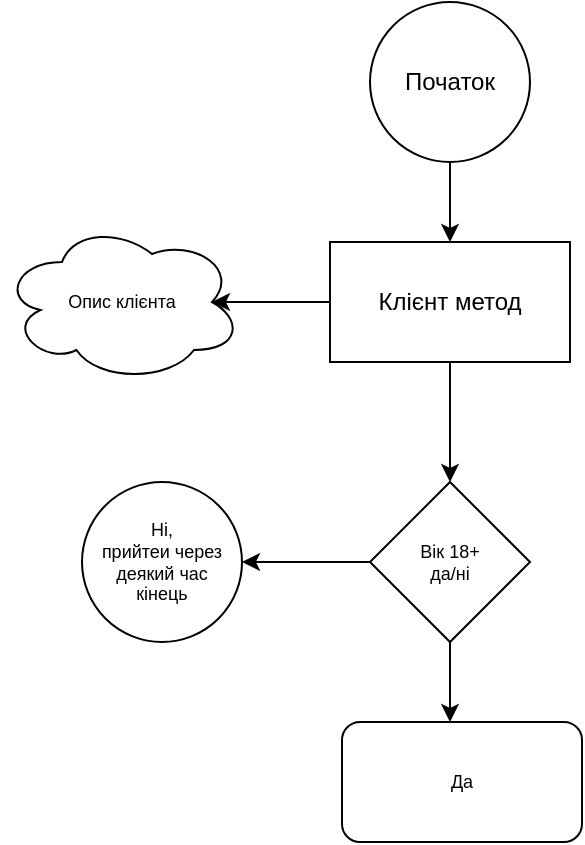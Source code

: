 <mxfile version="17.4.6" type="github">
  <diagram id="ixobnd-oEBXQsU1qiWup" name="Page-1">
    <mxGraphModel dx="460" dy="896" grid="1" gridSize="10" guides="1" tooltips="1" connect="1" arrows="1" fold="1" page="1" pageScale="1" pageWidth="827" pageHeight="1169" math="0" shadow="0">
      <root>
        <mxCell id="0" />
        <mxCell id="1" parent="0" />
        <mxCell id="QmR3fcxL9dNvX667ofnh-3" style="edgeStyle=orthogonalEdgeStyle;rounded=0;orthogonalLoop=1;jettySize=auto;html=1;exitX=0.5;exitY=1;exitDx=0;exitDy=0;entryX=0.5;entryY=0;entryDx=0;entryDy=0;" edge="1" parent="1" source="QmR3fcxL9dNvX667ofnh-1" target="QmR3fcxL9dNvX667ofnh-2">
          <mxGeometry relative="1" as="geometry" />
        </mxCell>
        <mxCell id="QmR3fcxL9dNvX667ofnh-1" value="Початок" style="ellipse;whiteSpace=wrap;html=1;aspect=fixed;" vertex="1" parent="1">
          <mxGeometry x="374" width="80" height="80" as="geometry" />
        </mxCell>
        <mxCell id="QmR3fcxL9dNvX667ofnh-10" style="edgeStyle=orthogonalEdgeStyle;rounded=0;orthogonalLoop=1;jettySize=auto;html=1;exitX=0.5;exitY=1;exitDx=0;exitDy=0;entryX=0.5;entryY=0;entryDx=0;entryDy=0;fontSize=9;" edge="1" parent="1" source="QmR3fcxL9dNvX667ofnh-2" target="QmR3fcxL9dNvX667ofnh-9">
          <mxGeometry relative="1" as="geometry" />
        </mxCell>
        <mxCell id="QmR3fcxL9dNvX667ofnh-12" style="edgeStyle=orthogonalEdgeStyle;rounded=0;orthogonalLoop=1;jettySize=auto;html=1;exitX=0;exitY=0.5;exitDx=0;exitDy=0;entryX=0.875;entryY=0.5;entryDx=0;entryDy=0;entryPerimeter=0;fontSize=9;" edge="1" parent="1" source="QmR3fcxL9dNvX667ofnh-2" target="QmR3fcxL9dNvX667ofnh-11">
          <mxGeometry relative="1" as="geometry" />
        </mxCell>
        <mxCell id="QmR3fcxL9dNvX667ofnh-2" value="Клієнт метод" style="rounded=0;whiteSpace=wrap;html=1;" vertex="1" parent="1">
          <mxGeometry x="354" y="120" width="120" height="60" as="geometry" />
        </mxCell>
        <mxCell id="QmR3fcxL9dNvX667ofnh-14" style="edgeStyle=orthogonalEdgeStyle;rounded=0;orthogonalLoop=1;jettySize=auto;html=1;exitX=0;exitY=0.5;exitDx=0;exitDy=0;entryX=1;entryY=0.5;entryDx=0;entryDy=0;fontSize=9;" edge="1" parent="1" source="QmR3fcxL9dNvX667ofnh-9" target="QmR3fcxL9dNvX667ofnh-13">
          <mxGeometry relative="1" as="geometry" />
        </mxCell>
        <mxCell id="QmR3fcxL9dNvX667ofnh-16" style="edgeStyle=orthogonalEdgeStyle;rounded=0;orthogonalLoop=1;jettySize=auto;html=1;exitX=0.5;exitY=1;exitDx=0;exitDy=0;entryX=0.45;entryY=0;entryDx=0;entryDy=0;entryPerimeter=0;fontSize=9;" edge="1" parent="1" source="QmR3fcxL9dNvX667ofnh-9" target="QmR3fcxL9dNvX667ofnh-15">
          <mxGeometry relative="1" as="geometry" />
        </mxCell>
        <mxCell id="QmR3fcxL9dNvX667ofnh-9" value="Вік 18+&lt;br&gt;да/ні" style="rhombus;whiteSpace=wrap;html=1;fontSize=9;" vertex="1" parent="1">
          <mxGeometry x="374" y="240" width="80" height="80" as="geometry" />
        </mxCell>
        <mxCell id="QmR3fcxL9dNvX667ofnh-11" value="Опис клієнта" style="ellipse;shape=cloud;whiteSpace=wrap;html=1;fontSize=9;" vertex="1" parent="1">
          <mxGeometry x="190" y="110" width="120" height="80" as="geometry" />
        </mxCell>
        <mxCell id="QmR3fcxL9dNvX667ofnh-13" value="Ні,&lt;br&gt;прийтеи через деякий час&lt;br&gt;кінець" style="ellipse;whiteSpace=wrap;html=1;aspect=fixed;fontSize=9;" vertex="1" parent="1">
          <mxGeometry x="230" y="240" width="80" height="80" as="geometry" />
        </mxCell>
        <mxCell id="QmR3fcxL9dNvX667ofnh-15" value="Да" style="rounded=1;whiteSpace=wrap;html=1;fontSize=9;" vertex="1" parent="1">
          <mxGeometry x="360" y="360" width="120" height="60" as="geometry" />
        </mxCell>
      </root>
    </mxGraphModel>
  </diagram>
</mxfile>
